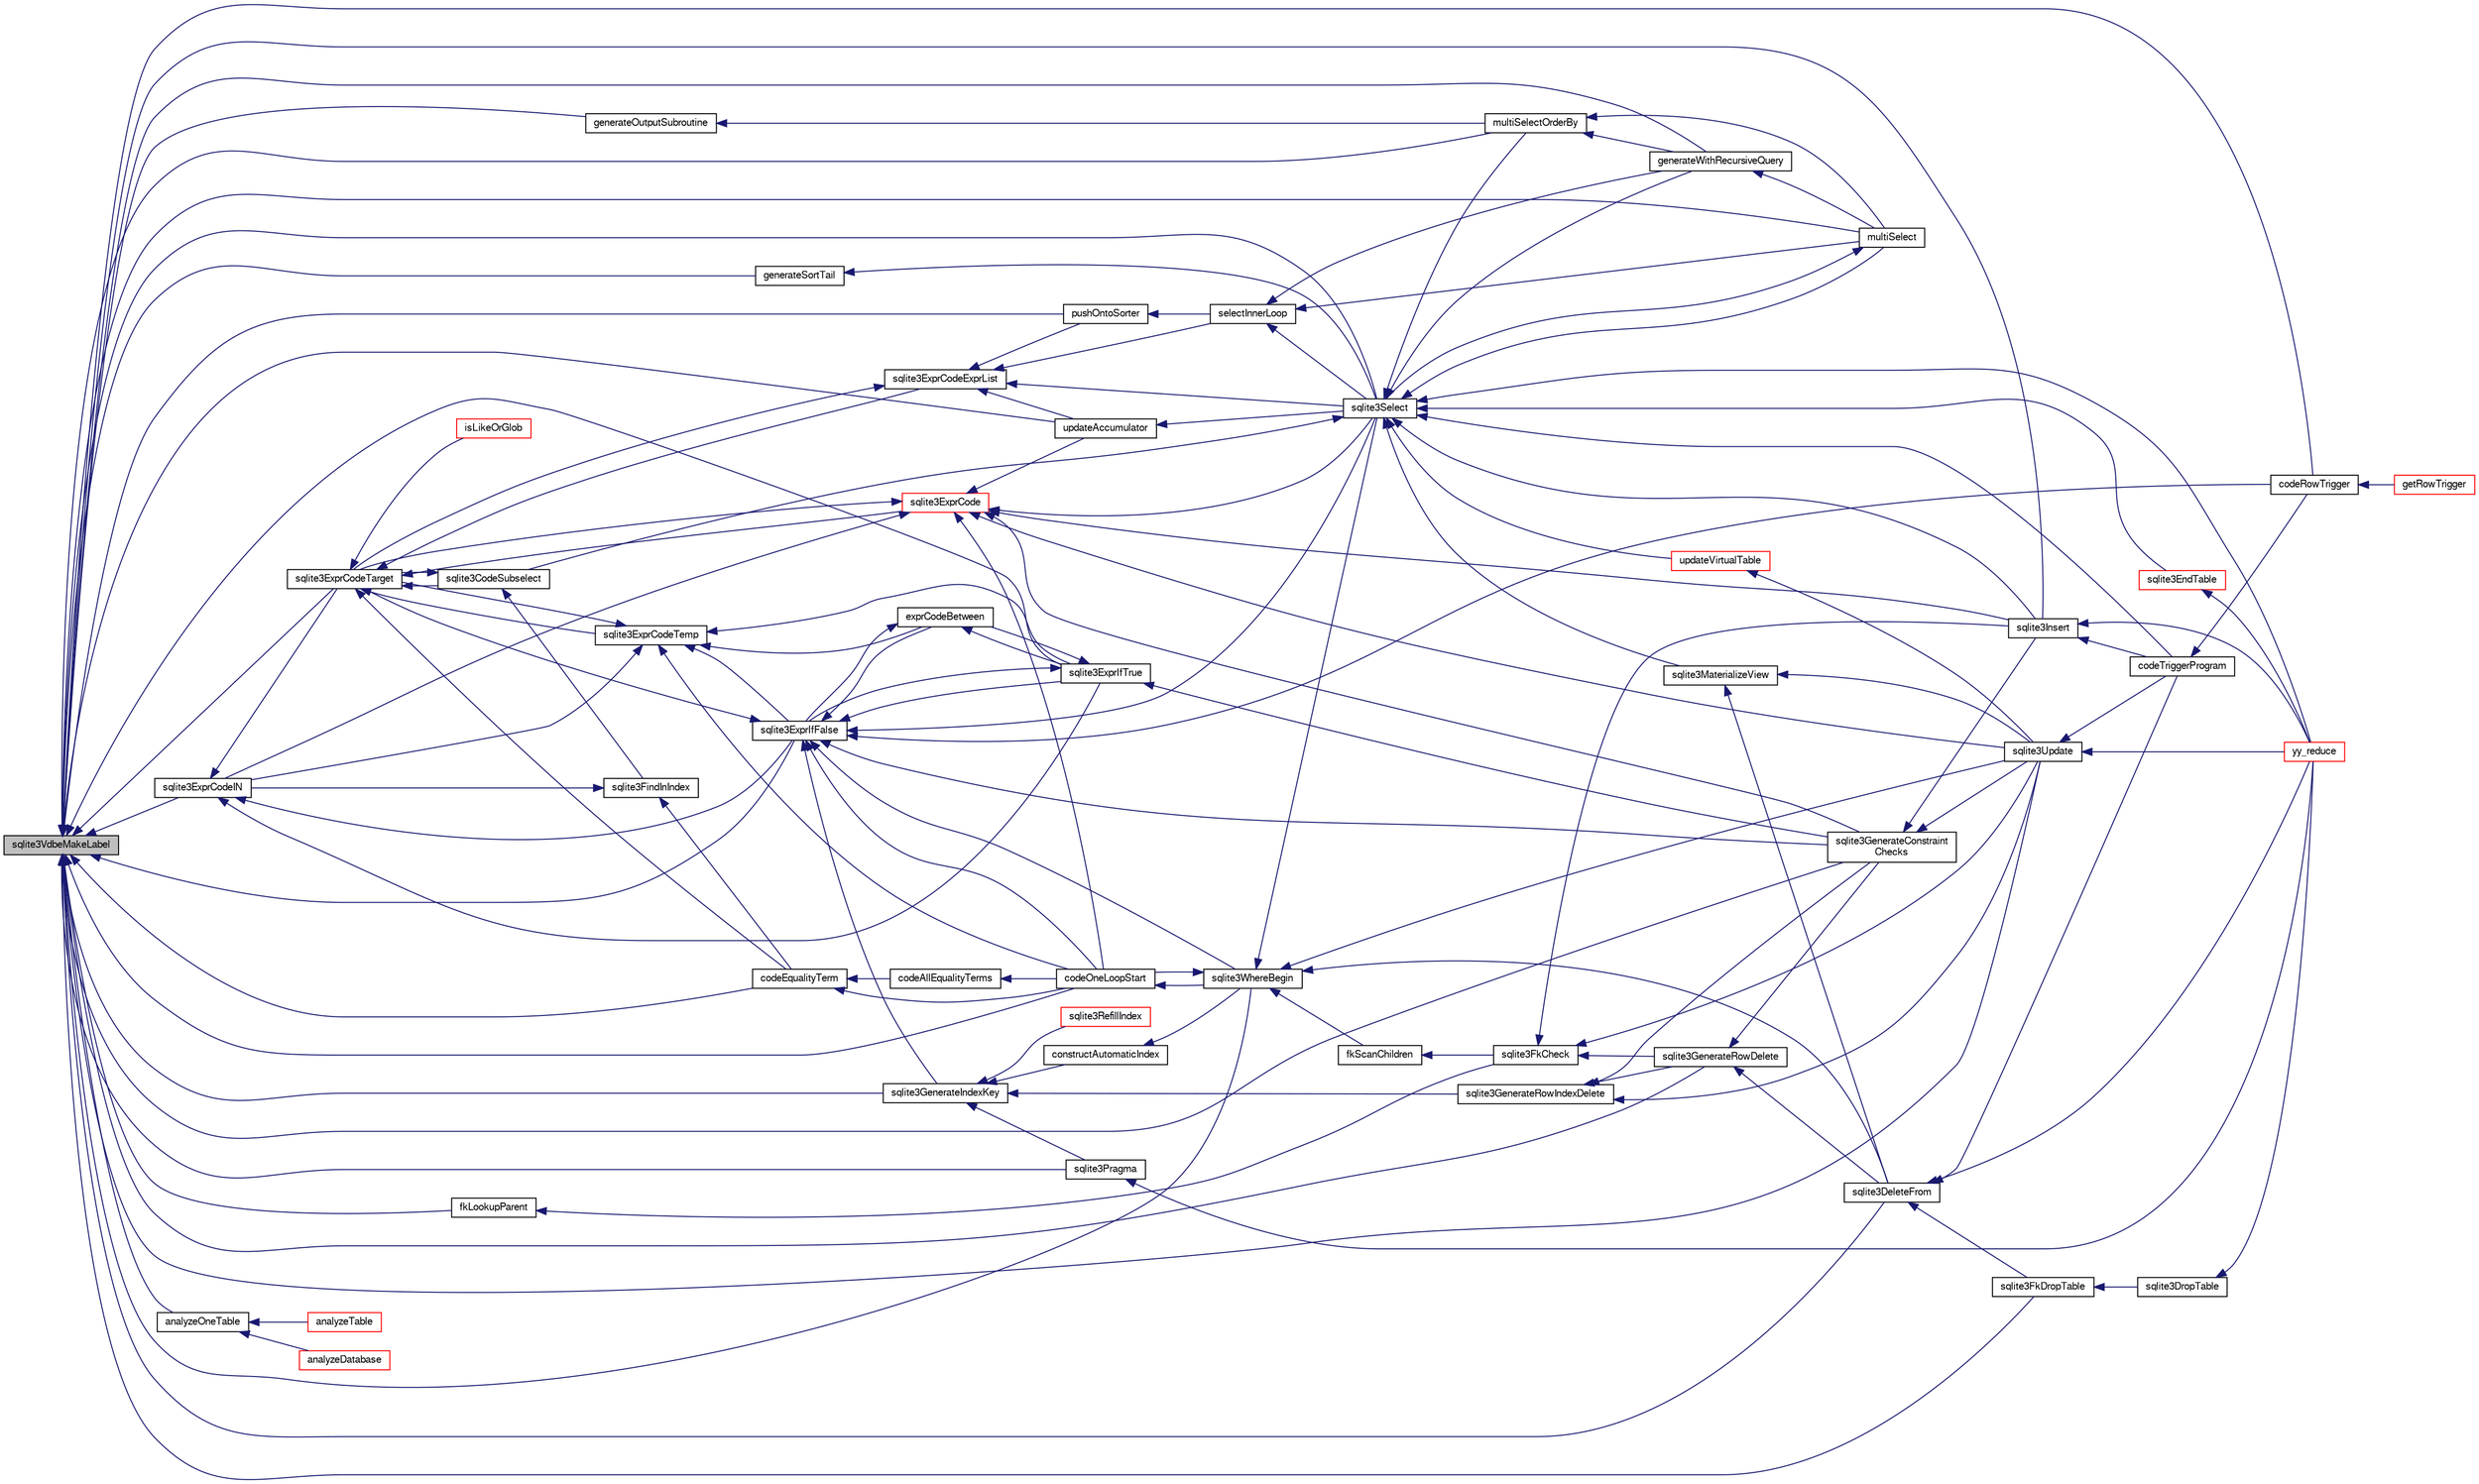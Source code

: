 digraph "sqlite3VdbeMakeLabel"
{
  edge [fontname="FreeSans",fontsize="10",labelfontname="FreeSans",labelfontsize="10"];
  node [fontname="FreeSans",fontsize="10",shape=record];
  rankdir="LR";
  Node762143 [label="sqlite3VdbeMakeLabel",height=0.2,width=0.4,color="black", fillcolor="grey75", style="filled", fontcolor="black"];
  Node762143 -> Node762144 [dir="back",color="midnightblue",fontsize="10",style="solid",fontname="FreeSans"];
  Node762144 [label="sqlite3ExprCodeIN",height=0.2,width=0.4,color="black", fillcolor="white", style="filled",URL="$sqlite3_8c.html#ad9cf4f5b5ffb90c24a4a0900c8626193"];
  Node762144 -> Node762145 [dir="back",color="midnightblue",fontsize="10",style="solid",fontname="FreeSans"];
  Node762145 [label="sqlite3ExprCodeTarget",height=0.2,width=0.4,color="black", fillcolor="white", style="filled",URL="$sqlite3_8c.html#a4f308397a0a3ed299ed31aaa1ae2a293"];
  Node762145 -> Node762146 [dir="back",color="midnightblue",fontsize="10",style="solid",fontname="FreeSans"];
  Node762146 [label="sqlite3CodeSubselect",height=0.2,width=0.4,color="black", fillcolor="white", style="filled",URL="$sqlite3_8c.html#aa69b46d2204a1d1b110107a1be12ee0c"];
  Node762146 -> Node762147 [dir="back",color="midnightblue",fontsize="10",style="solid",fontname="FreeSans"];
  Node762147 [label="sqlite3FindInIndex",height=0.2,width=0.4,color="black", fillcolor="white", style="filled",URL="$sqlite3_8c.html#af7d8c56ab0231f44bb5f87b3fafeffb2"];
  Node762147 -> Node762144 [dir="back",color="midnightblue",fontsize="10",style="solid",fontname="FreeSans"];
  Node762147 -> Node762148 [dir="back",color="midnightblue",fontsize="10",style="solid",fontname="FreeSans"];
  Node762148 [label="codeEqualityTerm",height=0.2,width=0.4,color="black", fillcolor="white", style="filled",URL="$sqlite3_8c.html#ad88a57073f031452c9843e97f15acc47"];
  Node762148 -> Node762149 [dir="back",color="midnightblue",fontsize="10",style="solid",fontname="FreeSans"];
  Node762149 [label="codeAllEqualityTerms",height=0.2,width=0.4,color="black", fillcolor="white", style="filled",URL="$sqlite3_8c.html#a3095598b812500a4efe41bf17cd49381"];
  Node762149 -> Node762150 [dir="back",color="midnightblue",fontsize="10",style="solid",fontname="FreeSans"];
  Node762150 [label="codeOneLoopStart",height=0.2,width=0.4,color="black", fillcolor="white", style="filled",URL="$sqlite3_8c.html#aa868875120b151c169cc79139ed6e008"];
  Node762150 -> Node762151 [dir="back",color="midnightblue",fontsize="10",style="solid",fontname="FreeSans"];
  Node762151 [label="sqlite3WhereBegin",height=0.2,width=0.4,color="black", fillcolor="white", style="filled",URL="$sqlite3_8c.html#acad049f5c9a96a8118cffd5e5ce89f7c"];
  Node762151 -> Node762152 [dir="back",color="midnightblue",fontsize="10",style="solid",fontname="FreeSans"];
  Node762152 [label="sqlite3DeleteFrom",height=0.2,width=0.4,color="black", fillcolor="white", style="filled",URL="$sqlite3_8c.html#ab9b4b45349188b49eabb23f94608a091"];
  Node762152 -> Node762153 [dir="back",color="midnightblue",fontsize="10",style="solid",fontname="FreeSans"];
  Node762153 [label="sqlite3FkDropTable",height=0.2,width=0.4,color="black", fillcolor="white", style="filled",URL="$sqlite3_8c.html#a1218c6fc74e89152ceaa4760e82f5ef9"];
  Node762153 -> Node762154 [dir="back",color="midnightblue",fontsize="10",style="solid",fontname="FreeSans"];
  Node762154 [label="sqlite3DropTable",height=0.2,width=0.4,color="black", fillcolor="white", style="filled",URL="$sqlite3_8c.html#a5534f77364b5568783c0e50db3c9defb"];
  Node762154 -> Node762155 [dir="back",color="midnightblue",fontsize="10",style="solid",fontname="FreeSans"];
  Node762155 [label="yy_reduce",height=0.2,width=0.4,color="red", fillcolor="white", style="filled",URL="$sqlite3_8c.html#a7c419a9b25711c666a9a2449ef377f14"];
  Node762152 -> Node762157 [dir="back",color="midnightblue",fontsize="10",style="solid",fontname="FreeSans"];
  Node762157 [label="codeTriggerProgram",height=0.2,width=0.4,color="black", fillcolor="white", style="filled",URL="$sqlite3_8c.html#a120801f59d9281d201d2ff4b2606836e"];
  Node762157 -> Node762158 [dir="back",color="midnightblue",fontsize="10",style="solid",fontname="FreeSans"];
  Node762158 [label="codeRowTrigger",height=0.2,width=0.4,color="black", fillcolor="white", style="filled",URL="$sqlite3_8c.html#a463cea5aaaf388b560b206570a0022fc"];
  Node762158 -> Node762159 [dir="back",color="midnightblue",fontsize="10",style="solid",fontname="FreeSans"];
  Node762159 [label="getRowTrigger",height=0.2,width=0.4,color="red", fillcolor="white", style="filled",URL="$sqlite3_8c.html#a69626ef20b540d1a2b19cf56f3f45689"];
  Node762152 -> Node762155 [dir="back",color="midnightblue",fontsize="10",style="solid",fontname="FreeSans"];
  Node762151 -> Node762168 [dir="back",color="midnightblue",fontsize="10",style="solid",fontname="FreeSans"];
  Node762168 [label="fkScanChildren",height=0.2,width=0.4,color="black", fillcolor="white", style="filled",URL="$sqlite3_8c.html#a67c9dcb484336b3155e7a82a037d4691"];
  Node762168 -> Node762169 [dir="back",color="midnightblue",fontsize="10",style="solid",fontname="FreeSans"];
  Node762169 [label="sqlite3FkCheck",height=0.2,width=0.4,color="black", fillcolor="white", style="filled",URL="$sqlite3_8c.html#aa38fb76c7d6f48f19772877a41703b92"];
  Node762169 -> Node762162 [dir="back",color="midnightblue",fontsize="10",style="solid",fontname="FreeSans"];
  Node762162 [label="sqlite3GenerateRowDelete",height=0.2,width=0.4,color="black", fillcolor="white", style="filled",URL="$sqlite3_8c.html#a2c76cbf3027fc18fdbb8cb4cd96b77d9"];
  Node762162 -> Node762152 [dir="back",color="midnightblue",fontsize="10",style="solid",fontname="FreeSans"];
  Node762162 -> Node762163 [dir="back",color="midnightblue",fontsize="10",style="solid",fontname="FreeSans"];
  Node762163 [label="sqlite3GenerateConstraint\lChecks",height=0.2,width=0.4,color="black", fillcolor="white", style="filled",URL="$sqlite3_8c.html#aef639c1e6a0c0a67ca6e7690ad931bd2"];
  Node762163 -> Node762164 [dir="back",color="midnightblue",fontsize="10",style="solid",fontname="FreeSans"];
  Node762164 [label="sqlite3Insert",height=0.2,width=0.4,color="black", fillcolor="white", style="filled",URL="$sqlite3_8c.html#a5b17c9c2000bae6bdff8e6be48d7dc2b"];
  Node762164 -> Node762157 [dir="back",color="midnightblue",fontsize="10",style="solid",fontname="FreeSans"];
  Node762164 -> Node762155 [dir="back",color="midnightblue",fontsize="10",style="solid",fontname="FreeSans"];
  Node762163 -> Node762165 [dir="back",color="midnightblue",fontsize="10",style="solid",fontname="FreeSans"];
  Node762165 [label="sqlite3Update",height=0.2,width=0.4,color="black", fillcolor="white", style="filled",URL="$sqlite3_8c.html#ac5aa67c46e8cc8174566fabe6809fafa"];
  Node762165 -> Node762157 [dir="back",color="midnightblue",fontsize="10",style="solid",fontname="FreeSans"];
  Node762165 -> Node762155 [dir="back",color="midnightblue",fontsize="10",style="solid",fontname="FreeSans"];
  Node762169 -> Node762164 [dir="back",color="midnightblue",fontsize="10",style="solid",fontname="FreeSans"];
  Node762169 -> Node762165 [dir="back",color="midnightblue",fontsize="10",style="solid",fontname="FreeSans"];
  Node762151 -> Node762170 [dir="back",color="midnightblue",fontsize="10",style="solid",fontname="FreeSans"];
  Node762170 [label="sqlite3Select",height=0.2,width=0.4,color="black", fillcolor="white", style="filled",URL="$sqlite3_8c.html#a2465ee8c956209ba4b272477b7c21a45"];
  Node762170 -> Node762146 [dir="back",color="midnightblue",fontsize="10",style="solid",fontname="FreeSans"];
  Node762170 -> Node762171 [dir="back",color="midnightblue",fontsize="10",style="solid",fontname="FreeSans"];
  Node762171 [label="sqlite3EndTable",height=0.2,width=0.4,color="red", fillcolor="white", style="filled",URL="$sqlite3_8c.html#a7b5f2c66c0f0b6f819d970ca389768b0"];
  Node762171 -> Node762155 [dir="back",color="midnightblue",fontsize="10",style="solid",fontname="FreeSans"];
  Node762170 -> Node762173 [dir="back",color="midnightblue",fontsize="10",style="solid",fontname="FreeSans"];
  Node762173 [label="sqlite3MaterializeView",height=0.2,width=0.4,color="black", fillcolor="white", style="filled",URL="$sqlite3_8c.html#a4557984b0b75f998fb0c3f231c9b1def"];
  Node762173 -> Node762152 [dir="back",color="midnightblue",fontsize="10",style="solid",fontname="FreeSans"];
  Node762173 -> Node762165 [dir="back",color="midnightblue",fontsize="10",style="solid",fontname="FreeSans"];
  Node762170 -> Node762164 [dir="back",color="midnightblue",fontsize="10",style="solid",fontname="FreeSans"];
  Node762170 -> Node762174 [dir="back",color="midnightblue",fontsize="10",style="solid",fontname="FreeSans"];
  Node762174 [label="generateWithRecursiveQuery",height=0.2,width=0.4,color="black", fillcolor="white", style="filled",URL="$sqlite3_8c.html#ade2c3663fa9c3b9676507984b9483942"];
  Node762174 -> Node762175 [dir="back",color="midnightblue",fontsize="10",style="solid",fontname="FreeSans"];
  Node762175 [label="multiSelect",height=0.2,width=0.4,color="black", fillcolor="white", style="filled",URL="$sqlite3_8c.html#a6456c61f3d9b2389738753cedfa24fa7"];
  Node762175 -> Node762170 [dir="back",color="midnightblue",fontsize="10",style="solid",fontname="FreeSans"];
  Node762170 -> Node762175 [dir="back",color="midnightblue",fontsize="10",style="solid",fontname="FreeSans"];
  Node762170 -> Node762176 [dir="back",color="midnightblue",fontsize="10",style="solid",fontname="FreeSans"];
  Node762176 [label="multiSelectOrderBy",height=0.2,width=0.4,color="black", fillcolor="white", style="filled",URL="$sqlite3_8c.html#afcdb8488c6f4dfdadaf9f04bca35b808"];
  Node762176 -> Node762174 [dir="back",color="midnightblue",fontsize="10",style="solid",fontname="FreeSans"];
  Node762176 -> Node762175 [dir="back",color="midnightblue",fontsize="10",style="solid",fontname="FreeSans"];
  Node762170 -> Node762157 [dir="back",color="midnightblue",fontsize="10",style="solid",fontname="FreeSans"];
  Node762170 -> Node762177 [dir="back",color="midnightblue",fontsize="10",style="solid",fontname="FreeSans"];
  Node762177 [label="updateVirtualTable",height=0.2,width=0.4,color="red", fillcolor="white", style="filled",URL="$sqlite3_8c.html#a740220531db9293c39a2cdd7da3f74e1"];
  Node762177 -> Node762165 [dir="back",color="midnightblue",fontsize="10",style="solid",fontname="FreeSans"];
  Node762170 -> Node762155 [dir="back",color="midnightblue",fontsize="10",style="solid",fontname="FreeSans"];
  Node762151 -> Node762165 [dir="back",color="midnightblue",fontsize="10",style="solid",fontname="FreeSans"];
  Node762151 -> Node762150 [dir="back",color="midnightblue",fontsize="10",style="solid",fontname="FreeSans"];
  Node762148 -> Node762150 [dir="back",color="midnightblue",fontsize="10",style="solid",fontname="FreeSans"];
  Node762146 -> Node762145 [dir="back",color="midnightblue",fontsize="10",style="solid",fontname="FreeSans"];
  Node762145 -> Node762178 [dir="back",color="midnightblue",fontsize="10",style="solid",fontname="FreeSans"];
  Node762178 [label="sqlite3ExprCodeTemp",height=0.2,width=0.4,color="black", fillcolor="white", style="filled",URL="$sqlite3_8c.html#a3bc5c1ccb3c5851847e2aeb4a84ae1fc"];
  Node762178 -> Node762144 [dir="back",color="midnightblue",fontsize="10",style="solid",fontname="FreeSans"];
  Node762178 -> Node762145 [dir="back",color="midnightblue",fontsize="10",style="solid",fontname="FreeSans"];
  Node762178 -> Node762179 [dir="back",color="midnightblue",fontsize="10",style="solid",fontname="FreeSans"];
  Node762179 [label="exprCodeBetween",height=0.2,width=0.4,color="black", fillcolor="white", style="filled",URL="$sqlite3_8c.html#abd053493214542bca8f406f42145d173"];
  Node762179 -> Node762180 [dir="back",color="midnightblue",fontsize="10",style="solid",fontname="FreeSans"];
  Node762180 [label="sqlite3ExprIfTrue",height=0.2,width=0.4,color="black", fillcolor="white", style="filled",URL="$sqlite3_8c.html#ad93a55237c23e1b743ab1f59df1a1444"];
  Node762180 -> Node762179 [dir="back",color="midnightblue",fontsize="10",style="solid",fontname="FreeSans"];
  Node762180 -> Node762181 [dir="back",color="midnightblue",fontsize="10",style="solid",fontname="FreeSans"];
  Node762181 [label="sqlite3ExprIfFalse",height=0.2,width=0.4,color="black", fillcolor="white", style="filled",URL="$sqlite3_8c.html#af97ecccb5d56e321e118414b08f65b71"];
  Node762181 -> Node762145 [dir="back",color="midnightblue",fontsize="10",style="solid",fontname="FreeSans"];
  Node762181 -> Node762179 [dir="back",color="midnightblue",fontsize="10",style="solid",fontname="FreeSans"];
  Node762181 -> Node762180 [dir="back",color="midnightblue",fontsize="10",style="solid",fontname="FreeSans"];
  Node762181 -> Node762182 [dir="back",color="midnightblue",fontsize="10",style="solid",fontname="FreeSans"];
  Node762182 [label="sqlite3GenerateIndexKey",height=0.2,width=0.4,color="black", fillcolor="white", style="filled",URL="$sqlite3_8c.html#ab85ac93d5c5e6760f45f07897be7f272"];
  Node762182 -> Node762183 [dir="back",color="midnightblue",fontsize="10",style="solid",fontname="FreeSans"];
  Node762183 [label="sqlite3RefillIndex",height=0.2,width=0.4,color="red", fillcolor="white", style="filled",URL="$sqlite3_8c.html#a17be5b679d9181b961ea9ba4a18d4f80"];
  Node762182 -> Node762190 [dir="back",color="midnightblue",fontsize="10",style="solid",fontname="FreeSans"];
  Node762190 [label="sqlite3GenerateRowIndexDelete",height=0.2,width=0.4,color="black", fillcolor="white", style="filled",URL="$sqlite3_8c.html#a09c23ae08a7c469d62705f067d7a2135"];
  Node762190 -> Node762162 [dir="back",color="midnightblue",fontsize="10",style="solid",fontname="FreeSans"];
  Node762190 -> Node762163 [dir="back",color="midnightblue",fontsize="10",style="solid",fontname="FreeSans"];
  Node762190 -> Node762165 [dir="back",color="midnightblue",fontsize="10",style="solid",fontname="FreeSans"];
  Node762182 -> Node762191 [dir="back",color="midnightblue",fontsize="10",style="solid",fontname="FreeSans"];
  Node762191 [label="sqlite3Pragma",height=0.2,width=0.4,color="black", fillcolor="white", style="filled",URL="$sqlite3_8c.html#a111391370f58f8e6a6eca51fd34d62ed"];
  Node762191 -> Node762155 [dir="back",color="midnightblue",fontsize="10",style="solid",fontname="FreeSans"];
  Node762182 -> Node762192 [dir="back",color="midnightblue",fontsize="10",style="solid",fontname="FreeSans"];
  Node762192 [label="constructAutomaticIndex",height=0.2,width=0.4,color="black", fillcolor="white", style="filled",URL="$sqlite3_8c.html#aad43d38bc718f4c8e8d0dd8f33ed526f"];
  Node762192 -> Node762151 [dir="back",color="midnightblue",fontsize="10",style="solid",fontname="FreeSans"];
  Node762181 -> Node762163 [dir="back",color="midnightblue",fontsize="10",style="solid",fontname="FreeSans"];
  Node762181 -> Node762170 [dir="back",color="midnightblue",fontsize="10",style="solid",fontname="FreeSans"];
  Node762181 -> Node762158 [dir="back",color="midnightblue",fontsize="10",style="solid",fontname="FreeSans"];
  Node762181 -> Node762150 [dir="back",color="midnightblue",fontsize="10",style="solid",fontname="FreeSans"];
  Node762181 -> Node762151 [dir="back",color="midnightblue",fontsize="10",style="solid",fontname="FreeSans"];
  Node762180 -> Node762163 [dir="back",color="midnightblue",fontsize="10",style="solid",fontname="FreeSans"];
  Node762179 -> Node762181 [dir="back",color="midnightblue",fontsize="10",style="solid",fontname="FreeSans"];
  Node762178 -> Node762180 [dir="back",color="midnightblue",fontsize="10",style="solid",fontname="FreeSans"];
  Node762178 -> Node762181 [dir="back",color="midnightblue",fontsize="10",style="solid",fontname="FreeSans"];
  Node762178 -> Node762150 [dir="back",color="midnightblue",fontsize="10",style="solid",fontname="FreeSans"];
  Node762145 -> Node762193 [dir="back",color="midnightblue",fontsize="10",style="solid",fontname="FreeSans"];
  Node762193 [label="sqlite3ExprCode",height=0.2,width=0.4,color="red", fillcolor="white", style="filled",URL="$sqlite3_8c.html#a75f270fb0b111b86924cca4ea507b417"];
  Node762193 -> Node762144 [dir="back",color="midnightblue",fontsize="10",style="solid",fontname="FreeSans"];
  Node762193 -> Node762145 [dir="back",color="midnightblue",fontsize="10",style="solid",fontname="FreeSans"];
  Node762193 -> Node762164 [dir="back",color="midnightblue",fontsize="10",style="solid",fontname="FreeSans"];
  Node762193 -> Node762163 [dir="back",color="midnightblue",fontsize="10",style="solid",fontname="FreeSans"];
  Node762193 -> Node762201 [dir="back",color="midnightblue",fontsize="10",style="solid",fontname="FreeSans"];
  Node762201 [label="updateAccumulator",height=0.2,width=0.4,color="black", fillcolor="white", style="filled",URL="$sqlite3_8c.html#a1681660dd3ecd50c8727d6e56a537bd9"];
  Node762201 -> Node762170 [dir="back",color="midnightblue",fontsize="10",style="solid",fontname="FreeSans"];
  Node762193 -> Node762170 [dir="back",color="midnightblue",fontsize="10",style="solid",fontname="FreeSans"];
  Node762193 -> Node762165 [dir="back",color="midnightblue",fontsize="10",style="solid",fontname="FreeSans"];
  Node762193 -> Node762150 [dir="back",color="midnightblue",fontsize="10",style="solid",fontname="FreeSans"];
  Node762145 -> Node762202 [dir="back",color="midnightblue",fontsize="10",style="solid",fontname="FreeSans"];
  Node762202 [label="sqlite3ExprCodeExprList",height=0.2,width=0.4,color="black", fillcolor="white", style="filled",URL="$sqlite3_8c.html#a05b2b3dc3de7565de24eb3a2ff4e9566"];
  Node762202 -> Node762145 [dir="back",color="midnightblue",fontsize="10",style="solid",fontname="FreeSans"];
  Node762202 -> Node762203 [dir="back",color="midnightblue",fontsize="10",style="solid",fontname="FreeSans"];
  Node762203 [label="pushOntoSorter",height=0.2,width=0.4,color="black", fillcolor="white", style="filled",URL="$sqlite3_8c.html#a4555397beb584a386e7739cf022a6651"];
  Node762203 -> Node762204 [dir="back",color="midnightblue",fontsize="10",style="solid",fontname="FreeSans"];
  Node762204 [label="selectInnerLoop",height=0.2,width=0.4,color="black", fillcolor="white", style="filled",URL="$sqlite3_8c.html#ababe0933661ebe67eb0e6074bb1fd411"];
  Node762204 -> Node762174 [dir="back",color="midnightblue",fontsize="10",style="solid",fontname="FreeSans"];
  Node762204 -> Node762175 [dir="back",color="midnightblue",fontsize="10",style="solid",fontname="FreeSans"];
  Node762204 -> Node762170 [dir="back",color="midnightblue",fontsize="10",style="solid",fontname="FreeSans"];
  Node762202 -> Node762204 [dir="back",color="midnightblue",fontsize="10",style="solid",fontname="FreeSans"];
  Node762202 -> Node762201 [dir="back",color="midnightblue",fontsize="10",style="solid",fontname="FreeSans"];
  Node762202 -> Node762170 [dir="back",color="midnightblue",fontsize="10",style="solid",fontname="FreeSans"];
  Node762145 -> Node762205 [dir="back",color="midnightblue",fontsize="10",style="solid",fontname="FreeSans"];
  Node762205 [label="isLikeOrGlob",height=0.2,width=0.4,color="red", fillcolor="white", style="filled",URL="$sqlite3_8c.html#a6c38e495198bf8976f68d1a6ebd74a50"];
  Node762145 -> Node762148 [dir="back",color="midnightblue",fontsize="10",style="solid",fontname="FreeSans"];
  Node762144 -> Node762180 [dir="back",color="midnightblue",fontsize="10",style="solid",fontname="FreeSans"];
  Node762144 -> Node762181 [dir="back",color="midnightblue",fontsize="10",style="solid",fontname="FreeSans"];
  Node762143 -> Node762145 [dir="back",color="midnightblue",fontsize="10",style="solid",fontname="FreeSans"];
  Node762143 -> Node762180 [dir="back",color="midnightblue",fontsize="10",style="solid",fontname="FreeSans"];
  Node762143 -> Node762181 [dir="back",color="midnightblue",fontsize="10",style="solid",fontname="FreeSans"];
  Node762143 -> Node762214 [dir="back",color="midnightblue",fontsize="10",style="solid",fontname="FreeSans"];
  Node762214 [label="analyzeOneTable",height=0.2,width=0.4,color="black", fillcolor="white", style="filled",URL="$sqlite3_8c.html#a31d4182bf855943a5d0526dbb4987803"];
  Node762214 -> Node762215 [dir="back",color="midnightblue",fontsize="10",style="solid",fontname="FreeSans"];
  Node762215 [label="analyzeDatabase",height=0.2,width=0.4,color="red", fillcolor="white", style="filled",URL="$sqlite3_8c.html#a19f2a630f42aaa010d1b47b81f8cea18"];
  Node762214 -> Node762217 [dir="back",color="midnightblue",fontsize="10",style="solid",fontname="FreeSans"];
  Node762217 [label="analyzeTable",height=0.2,width=0.4,color="red", fillcolor="white", style="filled",URL="$sqlite3_8c.html#a85f18bcf2d42d5d6ae3033b0c49144b6"];
  Node762143 -> Node762152 [dir="back",color="midnightblue",fontsize="10",style="solid",fontname="FreeSans"];
  Node762143 -> Node762162 [dir="back",color="midnightblue",fontsize="10",style="solid",fontname="FreeSans"];
  Node762143 -> Node762182 [dir="back",color="midnightblue",fontsize="10",style="solid",fontname="FreeSans"];
  Node762143 -> Node762218 [dir="back",color="midnightblue",fontsize="10",style="solid",fontname="FreeSans"];
  Node762218 [label="fkLookupParent",height=0.2,width=0.4,color="black", fillcolor="white", style="filled",URL="$sqlite3_8c.html#ac7b0111b1d2e3305a38874a645a86d06"];
  Node762218 -> Node762169 [dir="back",color="midnightblue",fontsize="10",style="solid",fontname="FreeSans"];
  Node762143 -> Node762153 [dir="back",color="midnightblue",fontsize="10",style="solid",fontname="FreeSans"];
  Node762143 -> Node762164 [dir="back",color="midnightblue",fontsize="10",style="solid",fontname="FreeSans"];
  Node762143 -> Node762163 [dir="back",color="midnightblue",fontsize="10",style="solid",fontname="FreeSans"];
  Node762143 -> Node762191 [dir="back",color="midnightblue",fontsize="10",style="solid",fontname="FreeSans"];
  Node762143 -> Node762203 [dir="back",color="midnightblue",fontsize="10",style="solid",fontname="FreeSans"];
  Node762143 -> Node762219 [dir="back",color="midnightblue",fontsize="10",style="solid",fontname="FreeSans"];
  Node762219 [label="generateSortTail",height=0.2,width=0.4,color="black", fillcolor="white", style="filled",URL="$sqlite3_8c.html#a765aecda0868f07068f466b0ad2a103e"];
  Node762219 -> Node762170 [dir="back",color="midnightblue",fontsize="10",style="solid",fontname="FreeSans"];
  Node762143 -> Node762174 [dir="back",color="midnightblue",fontsize="10",style="solid",fontname="FreeSans"];
  Node762143 -> Node762175 [dir="back",color="midnightblue",fontsize="10",style="solid",fontname="FreeSans"];
  Node762143 -> Node762220 [dir="back",color="midnightblue",fontsize="10",style="solid",fontname="FreeSans"];
  Node762220 [label="generateOutputSubroutine",height=0.2,width=0.4,color="black", fillcolor="white", style="filled",URL="$sqlite3_8c.html#a726cb50d2916b29ad5dc1e51f635af25"];
  Node762220 -> Node762176 [dir="back",color="midnightblue",fontsize="10",style="solid",fontname="FreeSans"];
  Node762143 -> Node762176 [dir="back",color="midnightblue",fontsize="10",style="solid",fontname="FreeSans"];
  Node762143 -> Node762201 [dir="back",color="midnightblue",fontsize="10",style="solid",fontname="FreeSans"];
  Node762143 -> Node762170 [dir="back",color="midnightblue",fontsize="10",style="solid",fontname="FreeSans"];
  Node762143 -> Node762158 [dir="back",color="midnightblue",fontsize="10",style="solid",fontname="FreeSans"];
  Node762143 -> Node762165 [dir="back",color="midnightblue",fontsize="10",style="solid",fontname="FreeSans"];
  Node762143 -> Node762148 [dir="back",color="midnightblue",fontsize="10",style="solid",fontname="FreeSans"];
  Node762143 -> Node762150 [dir="back",color="midnightblue",fontsize="10",style="solid",fontname="FreeSans"];
  Node762143 -> Node762151 [dir="back",color="midnightblue",fontsize="10",style="solid",fontname="FreeSans"];
}
